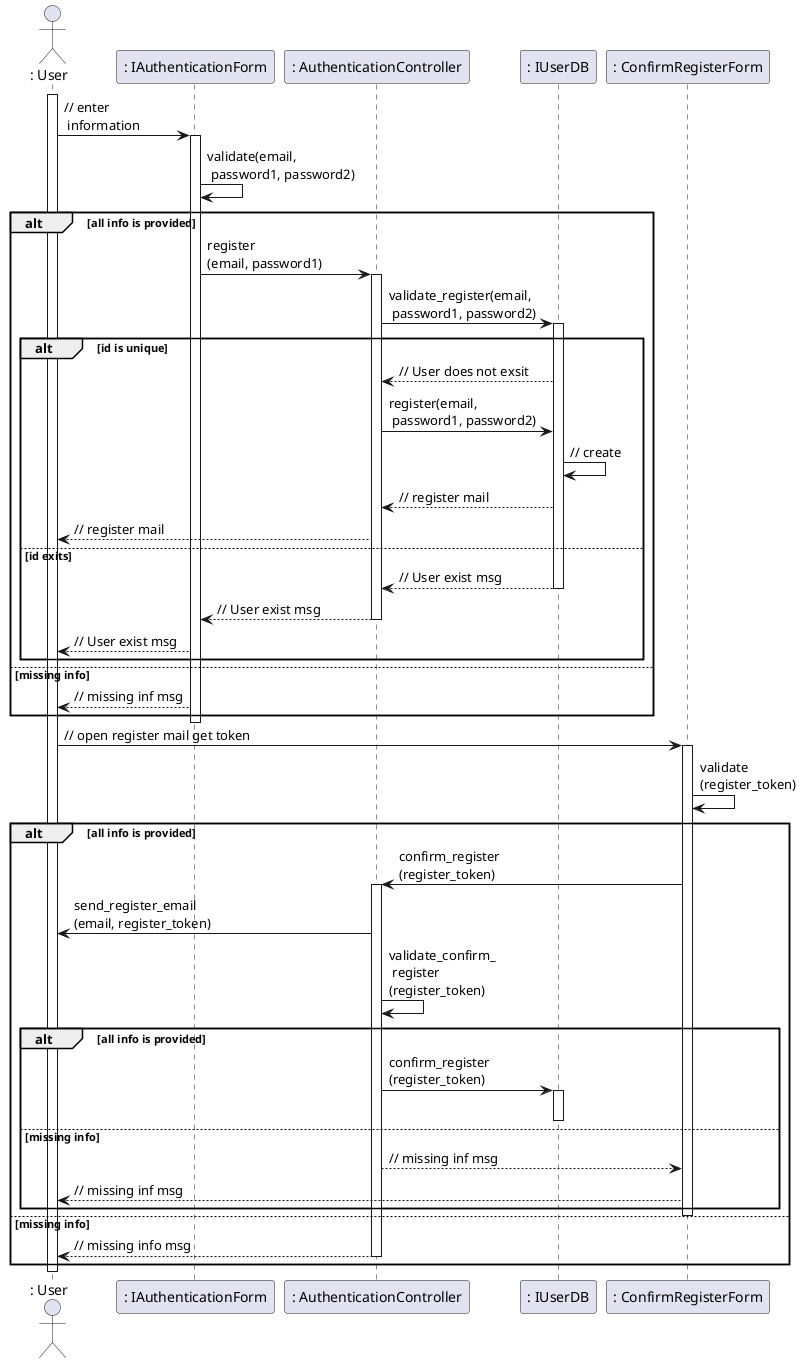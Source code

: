 @startuml
actor ": User"

activate ": User"
": User" -> ": IAuthenticationForm" : // enter \n information
activate ": IAuthenticationForm"
": IAuthenticationForm" -> ": IAuthenticationForm" : validate(email,\n password1, password2)

alt all info is provided

": IAuthenticationForm" -> ": AuthenticationController" : register\n(email, password1)
activate ": AuthenticationController"
": AuthenticationController" -> ": IUserDB" : validate_register(email,\n password1, password2)
activate ": IUserDB"

alt id is unique

": IUserDB" --> ": AuthenticationController" : // User does not exsit
": AuthenticationController" -> ": IUserDB" : register(email,\n password1, password2)
": IUserDB" -> ": IUserDB" :  // create
": IUserDB" --> ": AuthenticationController" : // register mail
": AuthenticationController" --> ": User" : // register mail

else id exits

": IUserDB" --> ": AuthenticationController" : // User exist msg
deactivate ": IUserDB"
": AuthenticationController" --> ": IAuthenticationForm" : // User exist msg
deactivate ": AuthenticationController"
": IAuthenticationForm" --> ": User" : // User exist msg
end

else missing info

": IAuthenticationForm" --> ": User" : // missing inf msg

end
deactivate ": IAuthenticationForm"
": User" -> ": ConfirmRegisterForm" : // open register mail get token
activate ": ConfirmRegisterForm"
": ConfirmRegisterForm" -> ": ConfirmRegisterForm" : validate \n(register_token)

alt all info is provided

": ConfirmRegisterForm" -> ": AuthenticationController" : confirm_register \n(register_token)
activate ": AuthenticationController"
": AuthenticationController" -> ": User" : send_register_email\n(email, register_token)
": AuthenticationController" -> ": AuthenticationController" : validate_confirm_ \n register\n(register_token)

alt all info is provided

": AuthenticationController" -> ": IUserDB" : confirm_register \n(register_token)
activate ": IUserDB"
deactivate ": IUserDB"
else missing info

": AuthenticationController" --> ": ConfirmRegisterForm" : // missing inf msg
": ConfirmRegisterForm" --> ": User" : // missing inf msg

end
deactivate ": ConfirmRegisterForm"

else missing info

": AuthenticationController" --> ": User" : // missing info msg
deactivate ": AuthenticationController"
end
deactivate ": User"
@enduml